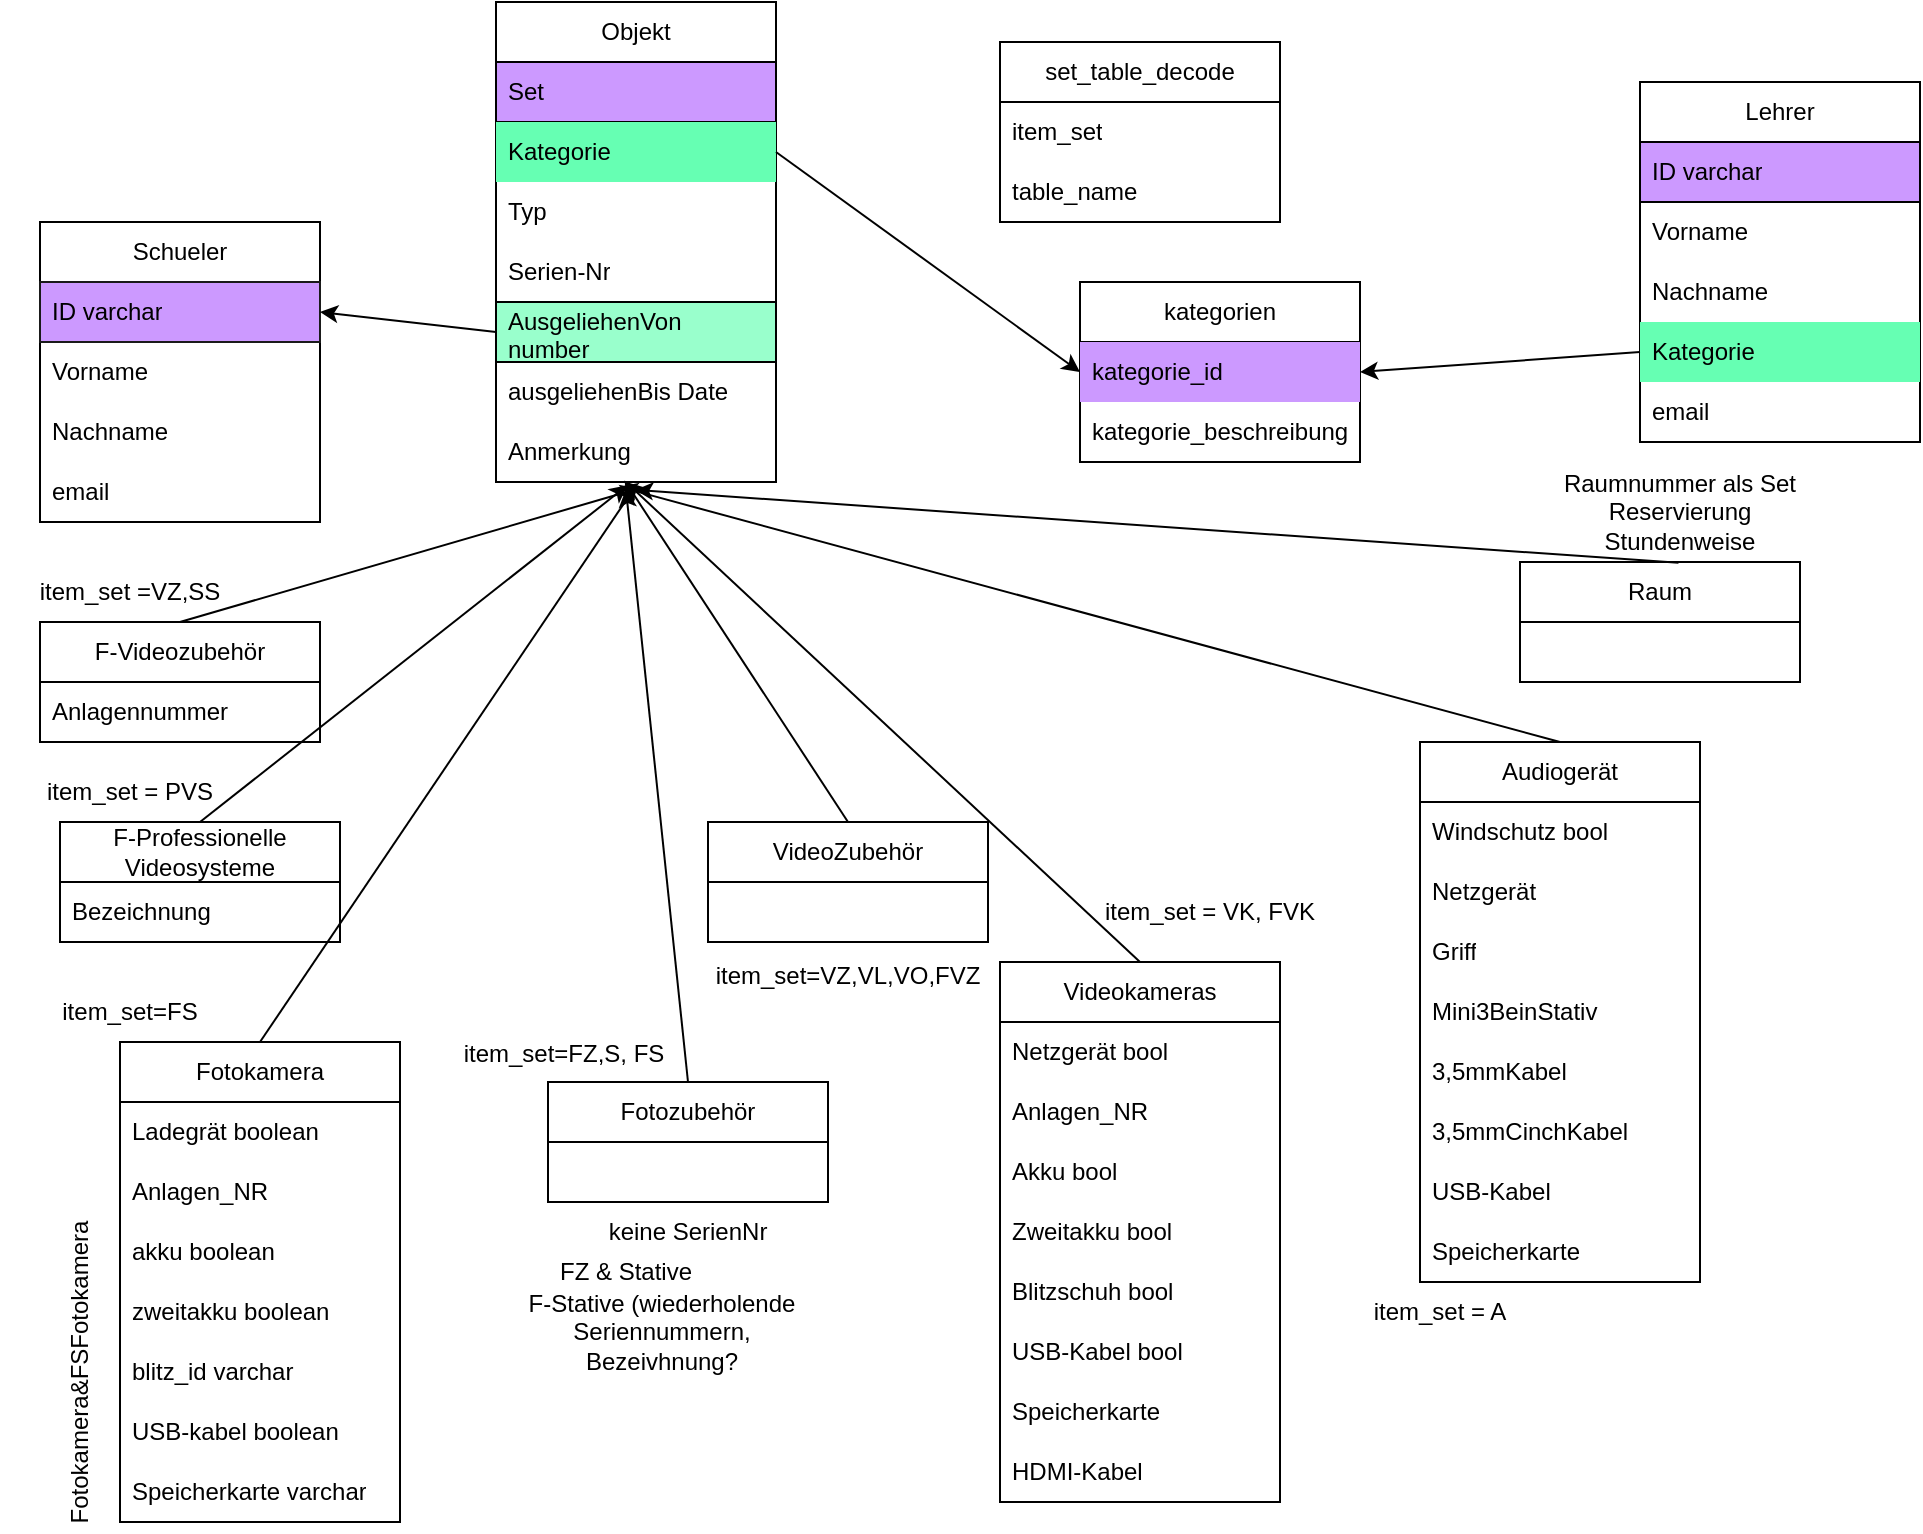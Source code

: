 <mxfile version="24.9.3">
  <diagram name="Seite-1" id="8H9PxSaZLzEZ39isQdqE">
    <mxGraphModel dx="1358" dy="549" grid="1" gridSize="10" guides="1" tooltips="1" connect="1" arrows="1" fold="1" page="1" pageScale="1" pageWidth="827" pageHeight="1169" math="0" shadow="0">
      <root>
        <mxCell id="0" />
        <mxCell id="1" parent="0" />
        <mxCell id="vZjjv3QJ0mu9HqRnyaKK-9" value="" style="endArrow=classic;html=1;rounded=0;exitX=0.5;exitY=0;exitDx=0;exitDy=0;entryX=0.501;entryY=1.053;entryDx=0;entryDy=0;entryPerimeter=0;" parent="1" source="vZjjv3QJ0mu9HqRnyaKK-20" target="vZjjv3QJ0mu9HqRnyaKK-32" edge="1">
          <mxGeometry width="50" height="50" relative="1" as="geometry">
            <mxPoint x="140" y="520" as="sourcePoint" />
            <mxPoint x="310" y="510" as="targetPoint" />
          </mxGeometry>
        </mxCell>
        <mxCell id="vZjjv3QJ0mu9HqRnyaKK-20" value="Fotokamera" style="swimlane;fontStyle=0;childLayout=stackLayout;horizontal=1;startSize=30;horizontalStack=0;resizeParent=1;resizeParentMax=0;resizeLast=0;collapsible=1;marginBottom=0;whiteSpace=wrap;html=1;" parent="1" vertex="1">
          <mxGeometry x="60" y="530" width="140" height="240" as="geometry" />
        </mxCell>
        <mxCell id="vZjjv3QJ0mu9HqRnyaKK-21" value="Ladegrät boolean" style="text;strokeColor=none;fillColor=none;align=left;verticalAlign=middle;spacingLeft=4;spacingRight=4;overflow=hidden;points=[[0,0.5],[1,0.5]];portConstraint=eastwest;rotatable=0;whiteSpace=wrap;html=1;" parent="vZjjv3QJ0mu9HqRnyaKK-20" vertex="1">
          <mxGeometry y="30" width="140" height="30" as="geometry" />
        </mxCell>
        <mxCell id="vZjjv3QJ0mu9HqRnyaKK-53" value="Anlagen_NR" style="text;strokeColor=none;fillColor=none;align=left;verticalAlign=middle;spacingLeft=4;spacingRight=4;overflow=hidden;points=[[0,0.5],[1,0.5]];portConstraint=eastwest;rotatable=0;whiteSpace=wrap;html=1;" parent="vZjjv3QJ0mu9HqRnyaKK-20" vertex="1">
          <mxGeometry y="60" width="140" height="30" as="geometry" />
        </mxCell>
        <mxCell id="vZjjv3QJ0mu9HqRnyaKK-22" value="akku boolean" style="text;strokeColor=none;fillColor=none;align=left;verticalAlign=middle;spacingLeft=4;spacingRight=4;overflow=hidden;points=[[0,0.5],[1,0.5]];portConstraint=eastwest;rotatable=0;whiteSpace=wrap;html=1;" parent="vZjjv3QJ0mu9HqRnyaKK-20" vertex="1">
          <mxGeometry y="90" width="140" height="30" as="geometry" />
        </mxCell>
        <mxCell id="vZjjv3QJ0mu9HqRnyaKK-24" value="zweitakku boolean" style="text;strokeColor=none;fillColor=none;align=left;verticalAlign=middle;spacingLeft=4;spacingRight=4;overflow=hidden;points=[[0,0.5],[1,0.5]];portConstraint=eastwest;rotatable=0;whiteSpace=wrap;html=1;" parent="vZjjv3QJ0mu9HqRnyaKK-20" vertex="1">
          <mxGeometry y="120" width="140" height="30" as="geometry" />
        </mxCell>
        <mxCell id="vZjjv3QJ0mu9HqRnyaKK-23" value="blitz_id varchar" style="text;strokeColor=none;fillColor=none;align=left;verticalAlign=middle;spacingLeft=4;spacingRight=4;overflow=hidden;points=[[0,0.5],[1,0.5]];portConstraint=eastwest;rotatable=0;whiteSpace=wrap;html=1;" parent="vZjjv3QJ0mu9HqRnyaKK-20" vertex="1">
          <mxGeometry y="150" width="140" height="30" as="geometry" />
        </mxCell>
        <mxCell id="vZjjv3QJ0mu9HqRnyaKK-25" value="USB-kabel boolean" style="text;strokeColor=none;fillColor=none;align=left;verticalAlign=middle;spacingLeft=4;spacingRight=4;overflow=hidden;points=[[0,0.5],[1,0.5]];portConstraint=eastwest;rotatable=0;whiteSpace=wrap;html=1;" parent="vZjjv3QJ0mu9HqRnyaKK-20" vertex="1">
          <mxGeometry y="180" width="140" height="30" as="geometry" />
        </mxCell>
        <mxCell id="vZjjv3QJ0mu9HqRnyaKK-26" value="Speicherkarte varchar" style="text;strokeColor=none;fillColor=none;align=left;verticalAlign=middle;spacingLeft=4;spacingRight=4;overflow=hidden;points=[[0,0.5],[1,0.5]];portConstraint=eastwest;rotatable=0;whiteSpace=wrap;html=1;" parent="vZjjv3QJ0mu9HqRnyaKK-20" vertex="1">
          <mxGeometry y="210" width="140" height="30" as="geometry" />
        </mxCell>
        <mxCell id="vZjjv3QJ0mu9HqRnyaKK-27" value="Objekt" style="swimlane;fontStyle=0;childLayout=stackLayout;horizontal=1;startSize=30;horizontalStack=0;resizeParent=1;resizeParentMax=0;resizeLast=0;collapsible=1;marginBottom=0;whiteSpace=wrap;html=1;" parent="1" vertex="1">
          <mxGeometry x="248" y="10" width="140" height="240" as="geometry" />
        </mxCell>
        <mxCell id="vZjjv3QJ0mu9HqRnyaKK-28" value="Set" style="text;strokeColor=#000000;fillColor=#CC99FF;align=left;verticalAlign=middle;spacingLeft=4;spacingRight=4;overflow=hidden;points=[[0,0.5],[1,0.5]];portConstraint=eastwest;rotatable=0;whiteSpace=wrap;html=1;" parent="vZjjv3QJ0mu9HqRnyaKK-27" vertex="1">
          <mxGeometry y="30" width="140" height="30" as="geometry" />
        </mxCell>
        <mxCell id="2YCRPtiz_VRWJLcRXAQW-16" value="Kategorie" style="text;strokeColor=none;fillColor=#66FFB3;align=left;verticalAlign=middle;spacingLeft=4;spacingRight=4;overflow=hidden;points=[[0,0.5],[1,0.5]];portConstraint=eastwest;rotatable=0;whiteSpace=wrap;html=1;" parent="vZjjv3QJ0mu9HqRnyaKK-27" vertex="1">
          <mxGeometry y="60" width="140" height="30" as="geometry" />
        </mxCell>
        <mxCell id="vZjjv3QJ0mu9HqRnyaKK-29" value="Typ" style="text;strokeColor=none;fillColor=none;align=left;verticalAlign=middle;spacingLeft=4;spacingRight=4;overflow=hidden;points=[[0,0.5],[1,0.5]];portConstraint=eastwest;rotatable=0;whiteSpace=wrap;html=1;" parent="vZjjv3QJ0mu9HqRnyaKK-27" vertex="1">
          <mxGeometry y="90" width="140" height="30" as="geometry" />
        </mxCell>
        <mxCell id="vZjjv3QJ0mu9HqRnyaKK-30" value="Serien-Nr" style="text;strokeColor=none;fillColor=none;align=left;verticalAlign=middle;spacingLeft=4;spacingRight=4;overflow=hidden;points=[[0,0.5],[1,0.5]];portConstraint=eastwest;rotatable=0;whiteSpace=wrap;html=1;" parent="vZjjv3QJ0mu9HqRnyaKK-27" vertex="1">
          <mxGeometry y="120" width="140" height="30" as="geometry" />
        </mxCell>
        <mxCell id="vZjjv3QJ0mu9HqRnyaKK-90" value="AusgeliehenVon number" style="text;strokeColor=#000000;fillColor=#99FFCC;align=left;verticalAlign=middle;spacingLeft=4;spacingRight=4;overflow=hidden;points=[[0,0.5],[1,0.5]];portConstraint=eastwest;rotatable=0;whiteSpace=wrap;html=1;" parent="vZjjv3QJ0mu9HqRnyaKK-27" vertex="1">
          <mxGeometry y="150" width="140" height="30" as="geometry" />
        </mxCell>
        <mxCell id="2YCRPtiz_VRWJLcRXAQW-7" value="ausgeliehenBis Date" style="text;strokeColor=none;fillColor=none;align=left;verticalAlign=middle;spacingLeft=4;spacingRight=4;overflow=hidden;points=[[0,0.5],[1,0.5]];portConstraint=eastwest;rotatable=0;whiteSpace=wrap;html=1;" parent="vZjjv3QJ0mu9HqRnyaKK-27" vertex="1">
          <mxGeometry y="180" width="140" height="30" as="geometry" />
        </mxCell>
        <mxCell id="vZjjv3QJ0mu9HqRnyaKK-32" value="Anmerkung" style="text;strokeColor=none;fillColor=none;align=left;verticalAlign=middle;spacingLeft=4;spacingRight=4;overflow=hidden;points=[[0,0.5],[1,0.5]];portConstraint=eastwest;rotatable=0;whiteSpace=wrap;html=1;" parent="vZjjv3QJ0mu9HqRnyaKK-27" vertex="1">
          <mxGeometry y="210" width="140" height="30" as="geometry" />
        </mxCell>
        <mxCell id="vZjjv3QJ0mu9HqRnyaKK-33" value="Fotozubehör" style="swimlane;fontStyle=0;childLayout=stackLayout;horizontal=1;startSize=30;horizontalStack=0;resizeParent=1;resizeParentMax=0;resizeLast=0;collapsible=1;marginBottom=0;whiteSpace=wrap;html=1;" parent="1" vertex="1">
          <mxGeometry x="274" y="550" width="140" height="60" as="geometry" />
        </mxCell>
        <mxCell id="vZjjv3QJ0mu9HqRnyaKK-37" value="" style="endArrow=classic;html=1;rounded=0;exitX=0.5;exitY=0;exitDx=0;exitDy=0;entryX=0.464;entryY=1.12;entryDx=0;entryDy=0;entryPerimeter=0;" parent="1" source="vZjjv3QJ0mu9HqRnyaKK-33" target="vZjjv3QJ0mu9HqRnyaKK-32" edge="1">
          <mxGeometry width="50" height="50" relative="1" as="geometry">
            <mxPoint x="120" y="510" as="sourcePoint" />
            <mxPoint x="170" y="460" as="targetPoint" />
          </mxGeometry>
        </mxCell>
        <mxCell id="vZjjv3QJ0mu9HqRnyaKK-38" value="Fotokamera&amp;amp;FSFotokamera" style="text;html=1;align=center;verticalAlign=middle;whiteSpace=wrap;rounded=0;rotation=-90;" parent="1" vertex="1">
          <mxGeometry x="-40" y="680" width="160" height="30" as="geometry" />
        </mxCell>
        <mxCell id="vZjjv3QJ0mu9HqRnyaKK-39" value="keine SerienNr" style="text;html=1;align=center;verticalAlign=middle;whiteSpace=wrap;rounded=0;" parent="1" vertex="1">
          <mxGeometry x="234" y="610" width="220" height="30" as="geometry" />
        </mxCell>
        <mxCell id="vZjjv3QJ0mu9HqRnyaKK-44" value="FZ &amp;amp; Stative" style="text;strokeColor=none;fillColor=none;align=left;verticalAlign=middle;spacingLeft=4;spacingRight=4;overflow=hidden;points=[[0,0.5],[1,0.5]];portConstraint=eastwest;rotatable=0;whiteSpace=wrap;html=1;" parent="1" vertex="1">
          <mxGeometry x="274" y="630" width="80" height="30" as="geometry" />
        </mxCell>
        <mxCell id="vZjjv3QJ0mu9HqRnyaKK-45" value="Videokameras" style="swimlane;fontStyle=0;childLayout=stackLayout;horizontal=1;startSize=30;horizontalStack=0;resizeParent=1;resizeParentMax=0;resizeLast=0;collapsible=1;marginBottom=0;whiteSpace=wrap;html=1;" parent="1" vertex="1">
          <mxGeometry x="500" y="490" width="140" height="270" as="geometry" />
        </mxCell>
        <mxCell id="vZjjv3QJ0mu9HqRnyaKK-46" value="Netzgerät bool" style="text;strokeColor=none;fillColor=none;align=left;verticalAlign=middle;spacingLeft=4;spacingRight=4;overflow=hidden;points=[[0,0.5],[1,0.5]];portConstraint=eastwest;rotatable=0;whiteSpace=wrap;html=1;" parent="vZjjv3QJ0mu9HqRnyaKK-45" vertex="1">
          <mxGeometry y="30" width="140" height="30" as="geometry" />
        </mxCell>
        <mxCell id="vZjjv3QJ0mu9HqRnyaKK-31" value="Anlagen_NR" style="text;strokeColor=none;fillColor=none;align=left;verticalAlign=middle;spacingLeft=4;spacingRight=4;overflow=hidden;points=[[0,0.5],[1,0.5]];portConstraint=eastwest;rotatable=0;whiteSpace=wrap;html=1;" parent="vZjjv3QJ0mu9HqRnyaKK-45" vertex="1">
          <mxGeometry y="60" width="140" height="30" as="geometry" />
        </mxCell>
        <mxCell id="vZjjv3QJ0mu9HqRnyaKK-47" value="Akku bool" style="text;strokeColor=none;fillColor=none;align=left;verticalAlign=middle;spacingLeft=4;spacingRight=4;overflow=hidden;points=[[0,0.5],[1,0.5]];portConstraint=eastwest;rotatable=0;whiteSpace=wrap;html=1;" parent="vZjjv3QJ0mu9HqRnyaKK-45" vertex="1">
          <mxGeometry y="90" width="140" height="30" as="geometry" />
        </mxCell>
        <mxCell id="vZjjv3QJ0mu9HqRnyaKK-48" value="Zweitakku bool" style="text;strokeColor=none;fillColor=none;align=left;verticalAlign=middle;spacingLeft=4;spacingRight=4;overflow=hidden;points=[[0,0.5],[1,0.5]];portConstraint=eastwest;rotatable=0;whiteSpace=wrap;html=1;" parent="vZjjv3QJ0mu9HqRnyaKK-45" vertex="1">
          <mxGeometry y="120" width="140" height="30" as="geometry" />
        </mxCell>
        <mxCell id="vZjjv3QJ0mu9HqRnyaKK-49" value="Blitzschuh bool" style="text;strokeColor=none;fillColor=none;align=left;verticalAlign=middle;spacingLeft=4;spacingRight=4;overflow=hidden;points=[[0,0.5],[1,0.5]];portConstraint=eastwest;rotatable=0;whiteSpace=wrap;html=1;" parent="vZjjv3QJ0mu9HqRnyaKK-45" vertex="1">
          <mxGeometry y="150" width="140" height="30" as="geometry" />
        </mxCell>
        <mxCell id="vZjjv3QJ0mu9HqRnyaKK-50" value="USB-Kabel bool" style="text;strokeColor=none;fillColor=none;align=left;verticalAlign=middle;spacingLeft=4;spacingRight=4;overflow=hidden;points=[[0,0.5],[1,0.5]];portConstraint=eastwest;rotatable=0;whiteSpace=wrap;html=1;" parent="vZjjv3QJ0mu9HqRnyaKK-45" vertex="1">
          <mxGeometry y="180" width="140" height="30" as="geometry" />
        </mxCell>
        <mxCell id="vZjjv3QJ0mu9HqRnyaKK-52" value="Speicherkarte" style="text;strokeColor=none;fillColor=none;align=left;verticalAlign=middle;spacingLeft=4;spacingRight=4;overflow=hidden;points=[[0,0.5],[1,0.5]];portConstraint=eastwest;rotatable=0;whiteSpace=wrap;html=1;" parent="vZjjv3QJ0mu9HqRnyaKK-45" vertex="1">
          <mxGeometry y="210" width="140" height="30" as="geometry" />
        </mxCell>
        <mxCell id="vZjjv3QJ0mu9HqRnyaKK-51" value="HDMI-Kabel" style="text;strokeColor=none;fillColor=none;align=left;verticalAlign=middle;spacingLeft=4;spacingRight=4;overflow=hidden;points=[[0,0.5],[1,0.5]];portConstraint=eastwest;rotatable=0;whiteSpace=wrap;html=1;" parent="vZjjv3QJ0mu9HqRnyaKK-45" vertex="1">
          <mxGeometry y="240" width="140" height="30" as="geometry" />
        </mxCell>
        <mxCell id="vZjjv3QJ0mu9HqRnyaKK-54" value="" style="endArrow=classic;html=1;rounded=0;entryX=0.464;entryY=1;entryDx=0;entryDy=0;entryPerimeter=0;" parent="1" target="vZjjv3QJ0mu9HqRnyaKK-32" edge="1">
          <mxGeometry width="50" height="50" relative="1" as="geometry">
            <mxPoint x="570" y="490" as="sourcePoint" />
            <mxPoint x="620" y="440" as="targetPoint" />
          </mxGeometry>
        </mxCell>
        <mxCell id="vZjjv3QJ0mu9HqRnyaKK-55" value="VideoZubehör" style="swimlane;fontStyle=0;childLayout=stackLayout;horizontal=1;startSize=30;horizontalStack=0;resizeParent=1;resizeParentMax=0;resizeLast=0;collapsible=1;marginBottom=0;whiteSpace=wrap;html=1;" parent="1" vertex="1">
          <mxGeometry x="354" y="420" width="140" height="60" as="geometry" />
        </mxCell>
        <mxCell id="vZjjv3QJ0mu9HqRnyaKK-59" value="" style="endArrow=classic;html=1;rounded=0;exitX=0.5;exitY=0;exitDx=0;exitDy=0;entryX=0.459;entryY=0.973;entryDx=0;entryDy=0;entryPerimeter=0;" parent="1" source="vZjjv3QJ0mu9HqRnyaKK-55" target="vZjjv3QJ0mu9HqRnyaKK-32" edge="1">
          <mxGeometry width="50" height="50" relative="1" as="geometry">
            <mxPoint x="590" y="460" as="sourcePoint" />
            <mxPoint x="640" y="410" as="targetPoint" />
          </mxGeometry>
        </mxCell>
        <mxCell id="vZjjv3QJ0mu9HqRnyaKK-60" value="Audiogerät" style="swimlane;fontStyle=0;childLayout=stackLayout;horizontal=1;startSize=30;horizontalStack=0;resizeParent=1;resizeParentMax=0;resizeLast=0;collapsible=1;marginBottom=0;whiteSpace=wrap;html=1;" parent="1" vertex="1">
          <mxGeometry x="710" y="380" width="140" height="270" as="geometry" />
        </mxCell>
        <mxCell id="vZjjv3QJ0mu9HqRnyaKK-61" value="Windschutz bool" style="text;strokeColor=none;fillColor=none;align=left;verticalAlign=middle;spacingLeft=4;spacingRight=4;overflow=hidden;points=[[0,0.5],[1,0.5]];portConstraint=eastwest;rotatable=0;whiteSpace=wrap;html=1;" parent="vZjjv3QJ0mu9HqRnyaKK-60" vertex="1">
          <mxGeometry y="30" width="140" height="30" as="geometry" />
        </mxCell>
        <mxCell id="vZjjv3QJ0mu9HqRnyaKK-62" value="Netzgerät" style="text;strokeColor=none;fillColor=none;align=left;verticalAlign=middle;spacingLeft=4;spacingRight=4;overflow=hidden;points=[[0,0.5],[1,0.5]];portConstraint=eastwest;rotatable=0;whiteSpace=wrap;html=1;" parent="vZjjv3QJ0mu9HqRnyaKK-60" vertex="1">
          <mxGeometry y="60" width="140" height="30" as="geometry" />
        </mxCell>
        <mxCell id="vZjjv3QJ0mu9HqRnyaKK-63" value="Griff" style="text;strokeColor=none;fillColor=none;align=left;verticalAlign=middle;spacingLeft=4;spacingRight=4;overflow=hidden;points=[[0,0.5],[1,0.5]];portConstraint=eastwest;rotatable=0;whiteSpace=wrap;html=1;" parent="vZjjv3QJ0mu9HqRnyaKK-60" vertex="1">
          <mxGeometry y="90" width="140" height="30" as="geometry" />
        </mxCell>
        <mxCell id="vZjjv3QJ0mu9HqRnyaKK-64" value="Mini3BeinStativ" style="text;strokeColor=none;fillColor=none;align=left;verticalAlign=middle;spacingLeft=4;spacingRight=4;overflow=hidden;points=[[0,0.5],[1,0.5]];portConstraint=eastwest;rotatable=0;whiteSpace=wrap;html=1;" parent="vZjjv3QJ0mu9HqRnyaKK-60" vertex="1">
          <mxGeometry y="120" width="140" height="30" as="geometry" />
        </mxCell>
        <mxCell id="vZjjv3QJ0mu9HqRnyaKK-65" value="3,5mmKabel" style="text;strokeColor=none;fillColor=none;align=left;verticalAlign=middle;spacingLeft=4;spacingRight=4;overflow=hidden;points=[[0,0.5],[1,0.5]];portConstraint=eastwest;rotatable=0;whiteSpace=wrap;html=1;" parent="vZjjv3QJ0mu9HqRnyaKK-60" vertex="1">
          <mxGeometry y="150" width="140" height="30" as="geometry" />
        </mxCell>
        <mxCell id="vZjjv3QJ0mu9HqRnyaKK-66" value="3,5mmCinchKabel" style="text;strokeColor=none;fillColor=none;align=left;verticalAlign=middle;spacingLeft=4;spacingRight=4;overflow=hidden;points=[[0,0.5],[1,0.5]];portConstraint=eastwest;rotatable=0;whiteSpace=wrap;html=1;" parent="vZjjv3QJ0mu9HqRnyaKK-60" vertex="1">
          <mxGeometry y="180" width="140" height="30" as="geometry" />
        </mxCell>
        <mxCell id="vZjjv3QJ0mu9HqRnyaKK-67" value="USB-Kabel" style="text;strokeColor=none;fillColor=none;align=left;verticalAlign=middle;spacingLeft=4;spacingRight=4;overflow=hidden;points=[[0,0.5],[1,0.5]];portConstraint=eastwest;rotatable=0;whiteSpace=wrap;html=1;" parent="vZjjv3QJ0mu9HqRnyaKK-60" vertex="1">
          <mxGeometry y="210" width="140" height="30" as="geometry" />
        </mxCell>
        <mxCell id="vZjjv3QJ0mu9HqRnyaKK-68" value="Speicherkarte" style="text;strokeColor=none;fillColor=none;align=left;verticalAlign=middle;spacingLeft=4;spacingRight=4;overflow=hidden;points=[[0,0.5],[1,0.5]];portConstraint=eastwest;rotatable=0;whiteSpace=wrap;html=1;" parent="vZjjv3QJ0mu9HqRnyaKK-60" vertex="1">
          <mxGeometry y="240" width="140" height="30" as="geometry" />
        </mxCell>
        <mxCell id="vZjjv3QJ0mu9HqRnyaKK-69" value="" style="endArrow=classic;html=1;rounded=0;entryX=0.441;entryY=1.08;entryDx=0;entryDy=0;entryPerimeter=0;exitX=0.5;exitY=0;exitDx=0;exitDy=0;" parent="1" source="vZjjv3QJ0mu9HqRnyaKK-60" target="vZjjv3QJ0mu9HqRnyaKK-32" edge="1">
          <mxGeometry width="50" height="50" relative="1" as="geometry">
            <mxPoint x="740" y="330" as="sourcePoint" />
            <mxPoint x="790" y="280" as="targetPoint" />
          </mxGeometry>
        </mxCell>
        <mxCell id="vZjjv3QJ0mu9HqRnyaKK-70" value="F-Professionelle Videosysteme" style="swimlane;fontStyle=0;childLayout=stackLayout;horizontal=1;startSize=30;horizontalStack=0;resizeParent=1;resizeParentMax=0;resizeLast=0;collapsible=1;marginBottom=0;whiteSpace=wrap;html=1;" parent="1" vertex="1">
          <mxGeometry x="30" y="420" width="140" height="60" as="geometry" />
        </mxCell>
        <mxCell id="vZjjv3QJ0mu9HqRnyaKK-71" value="Bezeichnung" style="text;strokeColor=none;fillColor=none;align=left;verticalAlign=middle;spacingLeft=4;spacingRight=4;overflow=hidden;points=[[0,0.5],[1,0.5]];portConstraint=eastwest;rotatable=0;whiteSpace=wrap;html=1;" parent="vZjjv3QJ0mu9HqRnyaKK-70" vertex="1">
          <mxGeometry y="30" width="140" height="30" as="geometry" />
        </mxCell>
        <mxCell id="vZjjv3QJ0mu9HqRnyaKK-74" value="" style="endArrow=classic;html=1;rounded=0;exitX=0.5;exitY=0;exitDx=0;exitDy=0;entryX=0.47;entryY=1.053;entryDx=0;entryDy=0;entryPerimeter=0;" parent="1" source="vZjjv3QJ0mu9HqRnyaKK-70" target="vZjjv3QJ0mu9HqRnyaKK-32" edge="1">
          <mxGeometry width="50" height="50" relative="1" as="geometry">
            <mxPoint x="220" y="270" as="sourcePoint" />
            <mxPoint x="270" y="220" as="targetPoint" />
          </mxGeometry>
        </mxCell>
        <mxCell id="vZjjv3QJ0mu9HqRnyaKK-79" value="F-Stative (wiederholende Seriennummern, Bezeivhnung?" style="text;html=1;align=center;verticalAlign=middle;whiteSpace=wrap;rounded=0;" parent="1" vertex="1">
          <mxGeometry x="248" y="660" width="166" height="30" as="geometry" />
        </mxCell>
        <mxCell id="vZjjv3QJ0mu9HqRnyaKK-81" value="F-Videozubehör" style="swimlane;fontStyle=0;childLayout=stackLayout;horizontal=1;startSize=30;horizontalStack=0;resizeParent=1;resizeParentMax=0;resizeLast=0;collapsible=1;marginBottom=0;whiteSpace=wrap;html=1;" parent="1" vertex="1">
          <mxGeometry x="20" y="320" width="140" height="60" as="geometry" />
        </mxCell>
        <mxCell id="vZjjv3QJ0mu9HqRnyaKK-82" value="Anlagennummer" style="text;strokeColor=none;fillColor=none;align=left;verticalAlign=middle;spacingLeft=4;spacingRight=4;overflow=hidden;points=[[0,0.5],[1,0.5]];portConstraint=eastwest;rotatable=0;whiteSpace=wrap;html=1;" parent="vZjjv3QJ0mu9HqRnyaKK-81" vertex="1">
          <mxGeometry y="30" width="140" height="30" as="geometry" />
        </mxCell>
        <mxCell id="vZjjv3QJ0mu9HqRnyaKK-85" value="" style="endArrow=classic;html=1;rounded=0;entryX=0.51;entryY=1.107;entryDx=0;entryDy=0;entryPerimeter=0;exitX=0.5;exitY=0;exitDx=0;exitDy=0;" parent="1" source="vZjjv3QJ0mu9HqRnyaKK-81" target="vZjjv3QJ0mu9HqRnyaKK-32" edge="1">
          <mxGeometry width="50" height="50" relative="1" as="geometry">
            <mxPoint x="110" y="230" as="sourcePoint" />
            <mxPoint x="160" y="180" as="targetPoint" />
          </mxGeometry>
        </mxCell>
        <mxCell id="vZjjv3QJ0mu9HqRnyaKK-86" value="Raum" style="swimlane;fontStyle=0;childLayout=stackLayout;horizontal=1;startSize=30;horizontalStack=0;resizeParent=1;resizeParentMax=0;resizeLast=0;collapsible=1;marginBottom=0;whiteSpace=wrap;html=1;" parent="1" vertex="1">
          <mxGeometry x="760" y="290" width="140" height="60" as="geometry" />
        </mxCell>
        <mxCell id="vZjjv3QJ0mu9HqRnyaKK-92" value="" style="endArrow=classic;html=1;rounded=0;entryX=0.497;entryY=1.133;entryDx=0;entryDy=0;entryPerimeter=0;exitX=0.566;exitY=0.007;exitDx=0;exitDy=0;exitPerimeter=0;" parent="1" source="vZjjv3QJ0mu9HqRnyaKK-86" target="vZjjv3QJ0mu9HqRnyaKK-32" edge="1">
          <mxGeometry width="50" height="50" relative="1" as="geometry">
            <mxPoint x="740" y="170" as="sourcePoint" />
            <mxPoint x="790" y="120" as="targetPoint" />
          </mxGeometry>
        </mxCell>
        <mxCell id="vZjjv3QJ0mu9HqRnyaKK-93" value="Raumnummer als Set&lt;div&gt;Reservierung Stundenweise&lt;/div&gt;" style="text;html=1;align=center;verticalAlign=middle;whiteSpace=wrap;rounded=0;" parent="1" vertex="1">
          <mxGeometry x="770" y="250" width="140" height="30" as="geometry" />
        </mxCell>
        <mxCell id="2YCRPtiz_VRWJLcRXAQW-1" value="Schueler" style="swimlane;fontStyle=0;childLayout=stackLayout;horizontal=1;startSize=30;horizontalStack=0;resizeParent=1;resizeParentMax=0;resizeLast=0;collapsible=1;marginBottom=0;whiteSpace=wrap;html=1;" parent="1" vertex="1">
          <mxGeometry x="20" y="120" width="140" height="150" as="geometry" />
        </mxCell>
        <mxCell id="2YCRPtiz_VRWJLcRXAQW-2" value="ID varchar" style="text;strokeColor=#1A1A1A;fillColor=#CC99FF;align=left;verticalAlign=middle;spacingLeft=4;spacingRight=4;overflow=hidden;points=[[0,0.5],[1,0.5]];portConstraint=eastwest;rotatable=0;whiteSpace=wrap;html=1;" parent="2YCRPtiz_VRWJLcRXAQW-1" vertex="1">
          <mxGeometry y="30" width="140" height="30" as="geometry" />
        </mxCell>
        <mxCell id="2YCRPtiz_VRWJLcRXAQW-4" value="Vorname" style="text;strokeColor=none;fillColor=none;align=left;verticalAlign=middle;spacingLeft=4;spacingRight=4;overflow=hidden;points=[[0,0.5],[1,0.5]];portConstraint=eastwest;rotatable=0;whiteSpace=wrap;html=1;" parent="2YCRPtiz_VRWJLcRXAQW-1" vertex="1">
          <mxGeometry y="60" width="140" height="30" as="geometry" />
        </mxCell>
        <mxCell id="2YCRPtiz_VRWJLcRXAQW-5" value="Nachname" style="text;strokeColor=none;fillColor=none;align=left;verticalAlign=middle;spacingLeft=4;spacingRight=4;overflow=hidden;points=[[0,0.5],[1,0.5]];portConstraint=eastwest;rotatable=0;whiteSpace=wrap;html=1;" parent="2YCRPtiz_VRWJLcRXAQW-1" vertex="1">
          <mxGeometry y="90" width="140" height="30" as="geometry" />
        </mxCell>
        <mxCell id="2YCRPtiz_VRWJLcRXAQW-8" value="email" style="text;strokeColor=none;fillColor=none;align=left;verticalAlign=middle;spacingLeft=4;spacingRight=4;overflow=hidden;points=[[0,0.5],[1,0.5]];portConstraint=eastwest;rotatable=0;whiteSpace=wrap;html=1;" parent="2YCRPtiz_VRWJLcRXAQW-1" vertex="1">
          <mxGeometry y="120" width="140" height="30" as="geometry" />
        </mxCell>
        <mxCell id="2YCRPtiz_VRWJLcRXAQW-6" value="" style="endArrow=classic;html=1;rounded=0;exitX=0;exitY=0.5;exitDx=0;exitDy=0;entryX=1;entryY=0.5;entryDx=0;entryDy=0;" parent="1" source="vZjjv3QJ0mu9HqRnyaKK-90" target="2YCRPtiz_VRWJLcRXAQW-2" edge="1">
          <mxGeometry width="50" height="50" relative="1" as="geometry">
            <mxPoint x="400" y="280" as="sourcePoint" />
            <mxPoint x="450" y="230" as="targetPoint" />
          </mxGeometry>
        </mxCell>
        <mxCell id="2YCRPtiz_VRWJLcRXAQW-9" value="Lehrer" style="swimlane;fontStyle=0;childLayout=stackLayout;horizontal=1;startSize=30;horizontalStack=0;resizeParent=1;resizeParentMax=0;resizeLast=0;collapsible=1;marginBottom=0;whiteSpace=wrap;html=1;" parent="1" vertex="1">
          <mxGeometry x="820" y="50" width="140" height="180" as="geometry" />
        </mxCell>
        <mxCell id="2YCRPtiz_VRWJLcRXAQW-10" value="ID varchar" style="text;strokeColor=#000000;fillColor=#CC99FF;align=left;verticalAlign=middle;spacingLeft=4;spacingRight=4;overflow=hidden;points=[[0,0.5],[1,0.5]];portConstraint=eastwest;rotatable=0;whiteSpace=wrap;html=1;" parent="2YCRPtiz_VRWJLcRXAQW-9" vertex="1">
          <mxGeometry y="30" width="140" height="30" as="geometry" />
        </mxCell>
        <mxCell id="2YCRPtiz_VRWJLcRXAQW-11" value="Vorname" style="text;strokeColor=none;fillColor=none;align=left;verticalAlign=middle;spacingLeft=4;spacingRight=4;overflow=hidden;points=[[0,0.5],[1,0.5]];portConstraint=eastwest;rotatable=0;whiteSpace=wrap;html=1;" parent="2YCRPtiz_VRWJLcRXAQW-9" vertex="1">
          <mxGeometry y="60" width="140" height="30" as="geometry" />
        </mxCell>
        <mxCell id="2YCRPtiz_VRWJLcRXAQW-12" value="Nachname" style="text;strokeColor=none;fillColor=none;align=left;verticalAlign=middle;spacingLeft=4;spacingRight=4;overflow=hidden;points=[[0,0.5],[1,0.5]];portConstraint=eastwest;rotatable=0;whiteSpace=wrap;html=1;" parent="2YCRPtiz_VRWJLcRXAQW-9" vertex="1">
          <mxGeometry y="90" width="140" height="30" as="geometry" />
        </mxCell>
        <mxCell id="2YCRPtiz_VRWJLcRXAQW-15" value="Kategorie" style="text;strokeColor=none;fillColor=#66FFB3;align=left;verticalAlign=middle;spacingLeft=4;spacingRight=4;overflow=hidden;points=[[0,0.5],[1,0.5]];portConstraint=eastwest;rotatable=0;whiteSpace=wrap;html=1;" parent="2YCRPtiz_VRWJLcRXAQW-9" vertex="1">
          <mxGeometry y="120" width="140" height="30" as="geometry" />
        </mxCell>
        <mxCell id="2YCRPtiz_VRWJLcRXAQW-13" value="email" style="text;strokeColor=none;fillColor=none;align=left;verticalAlign=middle;spacingLeft=4;spacingRight=4;overflow=hidden;points=[[0,0.5],[1,0.5]];portConstraint=eastwest;rotatable=0;whiteSpace=wrap;html=1;" parent="2YCRPtiz_VRWJLcRXAQW-9" vertex="1">
          <mxGeometry y="150" width="140" height="30" as="geometry" />
        </mxCell>
        <mxCell id="t7nasU8eyLdPaefH-W5d-1" value="item_set =VZ,SS" style="text;html=1;align=center;verticalAlign=middle;whiteSpace=wrap;rounded=0;" vertex="1" parent="1">
          <mxGeometry x="10" y="290" width="110" height="30" as="geometry" />
        </mxCell>
        <mxCell id="t7nasU8eyLdPaefH-W5d-2" value="item_set = PVS" style="text;html=1;align=center;verticalAlign=middle;whiteSpace=wrap;rounded=0;" vertex="1" parent="1">
          <mxGeometry y="390" width="130" height="30" as="geometry" />
        </mxCell>
        <mxCell id="t7nasU8eyLdPaefH-W5d-3" value="item_set=FS" style="text;html=1;align=center;verticalAlign=middle;whiteSpace=wrap;rounded=0;" vertex="1" parent="1">
          <mxGeometry x="20" y="500" width="90" height="30" as="geometry" />
        </mxCell>
        <mxCell id="t7nasU8eyLdPaefH-W5d-4" value="item_set=FZ,S, FS" style="text;html=1;align=center;verticalAlign=middle;whiteSpace=wrap;rounded=0;" vertex="1" parent="1">
          <mxGeometry x="230" y="521" width="104" height="30" as="geometry" />
        </mxCell>
        <mxCell id="t7nasU8eyLdPaefH-W5d-5" value="item_set = VK, FVK" style="text;html=1;align=center;verticalAlign=middle;whiteSpace=wrap;rounded=0;" vertex="1" parent="1">
          <mxGeometry x="550" y="450" width="110" height="30" as="geometry" />
        </mxCell>
        <mxCell id="t7nasU8eyLdPaefH-W5d-6" value="item_set=VZ,VL,VO,FVZ" style="text;html=1;align=center;verticalAlign=middle;whiteSpace=wrap;rounded=0;" vertex="1" parent="1">
          <mxGeometry x="354" y="472" width="140" height="49" as="geometry" />
        </mxCell>
        <mxCell id="t7nasU8eyLdPaefH-W5d-7" value="item_set = A" style="text;html=1;align=center;verticalAlign=middle;whiteSpace=wrap;rounded=0;" vertex="1" parent="1">
          <mxGeometry x="650" y="650" width="140" height="30" as="geometry" />
        </mxCell>
        <mxCell id="t7nasU8eyLdPaefH-W5d-8" value="set_table_decode" style="swimlane;fontStyle=0;childLayout=stackLayout;horizontal=1;startSize=30;horizontalStack=0;resizeParent=1;resizeParentMax=0;resizeLast=0;collapsible=1;marginBottom=0;whiteSpace=wrap;html=1;" vertex="1" parent="1">
          <mxGeometry x="500" y="30" width="140" height="90" as="geometry" />
        </mxCell>
        <mxCell id="t7nasU8eyLdPaefH-W5d-9" value="item_set" style="text;strokeColor=none;fillColor=none;align=left;verticalAlign=middle;spacingLeft=4;spacingRight=4;overflow=hidden;points=[[0,0.5],[1,0.5]];portConstraint=eastwest;rotatable=0;whiteSpace=wrap;html=1;" vertex="1" parent="t7nasU8eyLdPaefH-W5d-8">
          <mxGeometry y="30" width="140" height="30" as="geometry" />
        </mxCell>
        <mxCell id="t7nasU8eyLdPaefH-W5d-10" value="table_name" style="text;strokeColor=none;fillColor=none;align=left;verticalAlign=middle;spacingLeft=4;spacingRight=4;overflow=hidden;points=[[0,0.5],[1,0.5]];portConstraint=eastwest;rotatable=0;whiteSpace=wrap;html=1;" vertex="1" parent="t7nasU8eyLdPaefH-W5d-8">
          <mxGeometry y="60" width="140" height="30" as="geometry" />
        </mxCell>
        <mxCell id="t7nasU8eyLdPaefH-W5d-12" value="kategorien" style="swimlane;fontStyle=0;childLayout=stackLayout;horizontal=1;startSize=30;horizontalStack=0;resizeParent=1;resizeParentMax=0;resizeLast=0;collapsible=1;marginBottom=0;whiteSpace=wrap;html=1;" vertex="1" parent="1">
          <mxGeometry x="540" y="150" width="140" height="90" as="geometry" />
        </mxCell>
        <mxCell id="t7nasU8eyLdPaefH-W5d-13" value="kategorie_id" style="text;strokeColor=none;fillColor=#CC99FF;align=left;verticalAlign=middle;spacingLeft=4;spacingRight=4;overflow=hidden;points=[[0,0.5],[1,0.5]];portConstraint=eastwest;rotatable=0;whiteSpace=wrap;html=1;" vertex="1" parent="t7nasU8eyLdPaefH-W5d-12">
          <mxGeometry y="30" width="140" height="30" as="geometry" />
        </mxCell>
        <mxCell id="t7nasU8eyLdPaefH-W5d-14" value="kategorie_beschreibung" style="text;strokeColor=none;fillColor=none;align=left;verticalAlign=middle;spacingLeft=4;spacingRight=4;overflow=hidden;points=[[0,0.5],[1,0.5]];portConstraint=eastwest;rotatable=0;whiteSpace=wrap;html=1;" vertex="1" parent="t7nasU8eyLdPaefH-W5d-12">
          <mxGeometry y="60" width="140" height="30" as="geometry" />
        </mxCell>
        <mxCell id="t7nasU8eyLdPaefH-W5d-16" value="" style="endArrow=classic;html=1;rounded=0;exitX=1;exitY=0.5;exitDx=0;exitDy=0;entryX=0;entryY=0.5;entryDx=0;entryDy=0;" edge="1" parent="1" source="2YCRPtiz_VRWJLcRXAQW-16" target="t7nasU8eyLdPaefH-W5d-13">
          <mxGeometry width="50" height="50" relative="1" as="geometry">
            <mxPoint x="580" y="240" as="sourcePoint" />
            <mxPoint x="630" y="190" as="targetPoint" />
          </mxGeometry>
        </mxCell>
        <mxCell id="t7nasU8eyLdPaefH-W5d-17" value="" style="endArrow=classic;html=1;rounded=0;exitX=0;exitY=0.5;exitDx=0;exitDy=0;entryX=1;entryY=0.5;entryDx=0;entryDy=0;" edge="1" parent="1" source="2YCRPtiz_VRWJLcRXAQW-15" target="t7nasU8eyLdPaefH-W5d-13">
          <mxGeometry width="50" height="50" relative="1" as="geometry">
            <mxPoint x="580" y="240" as="sourcePoint" />
            <mxPoint x="630" y="190" as="targetPoint" />
          </mxGeometry>
        </mxCell>
      </root>
    </mxGraphModel>
  </diagram>
</mxfile>
